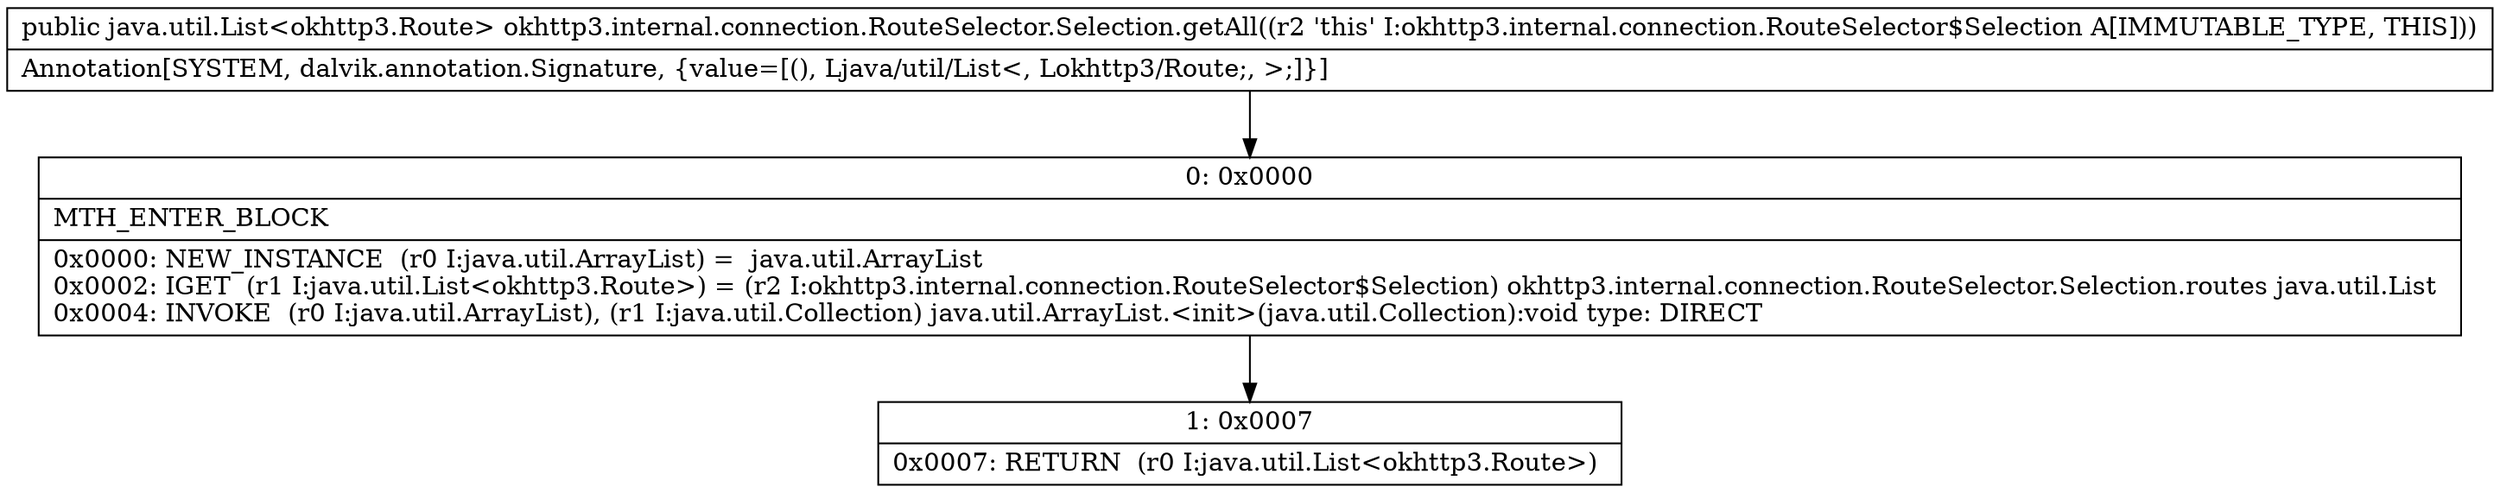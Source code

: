 digraph "CFG forokhttp3.internal.connection.RouteSelector.Selection.getAll()Ljava\/util\/List;" {
Node_0 [shape=record,label="{0\:\ 0x0000|MTH_ENTER_BLOCK\l|0x0000: NEW_INSTANCE  (r0 I:java.util.ArrayList) =  java.util.ArrayList \l0x0002: IGET  (r1 I:java.util.List\<okhttp3.Route\>) = (r2 I:okhttp3.internal.connection.RouteSelector$Selection) okhttp3.internal.connection.RouteSelector.Selection.routes java.util.List \l0x0004: INVOKE  (r0 I:java.util.ArrayList), (r1 I:java.util.Collection) java.util.ArrayList.\<init\>(java.util.Collection):void type: DIRECT \l}"];
Node_1 [shape=record,label="{1\:\ 0x0007|0x0007: RETURN  (r0 I:java.util.List\<okhttp3.Route\>) \l}"];
MethodNode[shape=record,label="{public java.util.List\<okhttp3.Route\> okhttp3.internal.connection.RouteSelector.Selection.getAll((r2 'this' I:okhttp3.internal.connection.RouteSelector$Selection A[IMMUTABLE_TYPE, THIS]))  | Annotation[SYSTEM, dalvik.annotation.Signature, \{value=[(), Ljava\/util\/List\<, Lokhttp3\/Route;, \>;]\}]\l}"];
MethodNode -> Node_0;
Node_0 -> Node_1;
}

